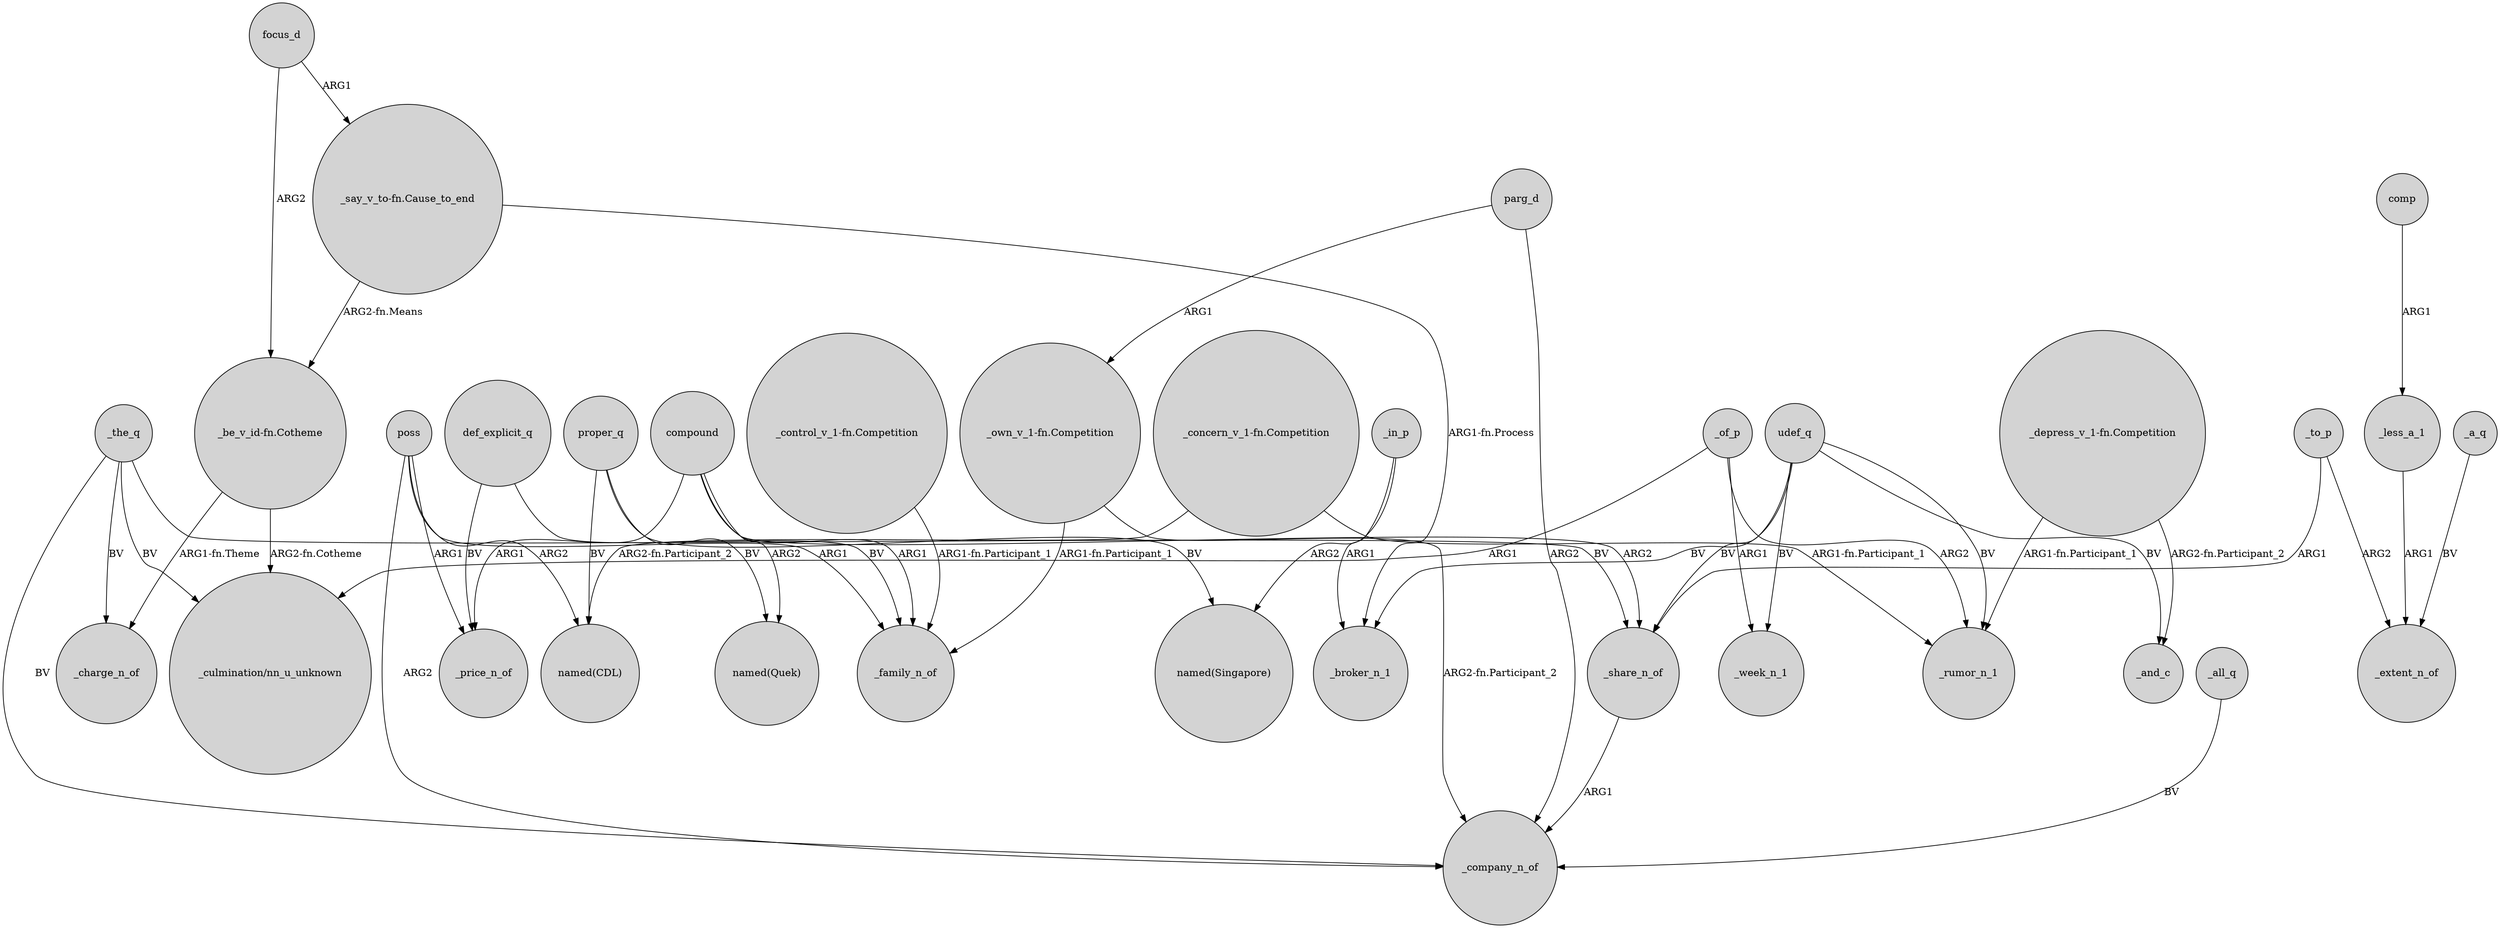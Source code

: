 digraph {
	node [shape=circle style=filled]
	focus_d -> "_be_v_id-fn.Cotheme" [label=ARG2]
	_share_n_of -> _company_n_of [label=ARG1]
	compound -> "named(Quek)" [label=ARG2]
	udef_q -> _broker_n_1 [label=BV]
	compound -> _family_n_of [label=ARG1]
	parg_d -> "_own_v_1-fn.Competition" [label=ARG1]
	focus_d -> "_say_v_to-fn.Cause_to_end" [label=ARG1]
	"_depress_v_1-fn.Competition" -> _rumor_n_1 [label="ARG1-fn.Participant_1"]
	"_say_v_to-fn.Cause_to_end" -> _broker_n_1 [label="ARG1-fn.Process"]
	_the_q -> _charge_n_of [label=BV]
	poss -> "named(CDL)" [label=ARG2]
	_less_a_1 -> _extent_n_of [label=ARG1]
	"_control_v_1-fn.Competition" -> _family_n_of [label="ARG1-fn.Participant_1"]
	_of_p -> _rumor_n_1 [label=ARG2]
	proper_q -> "named(Quek)" [label=BV]
	_the_q -> _share_n_of [label=BV]
	_of_p -> _week_n_1 [label=ARG1]
	parg_d -> _company_n_of [label=ARG2]
	_a_q -> _extent_n_of [label=BV]
	_to_p -> _extent_n_of [label=ARG2]
	udef_q -> _and_c [label=BV]
	proper_q -> "named(Singapore)" [label=BV]
	"_be_v_id-fn.Cotheme" -> _charge_n_of [label="ARG1-fn.Theme"]
	_in_p -> _broker_n_1 [label=ARG1]
	_the_q -> "_culmination/nn_u_unknown" [label=BV]
	"_say_v_to-fn.Cause_to_end" -> "_be_v_id-fn.Cotheme" [label="ARG2-fn.Means"]
	_in_p -> "named(Singapore)" [label=ARG2]
	comp -> _less_a_1 [label=ARG1]
	udef_q -> _week_n_1 [label=BV]
	poss -> _price_n_of [label=ARG1]
	poss -> _company_n_of [label=ARG2]
	def_explicit_q -> _family_n_of [label=BV]
	"_be_v_id-fn.Cotheme" -> "_culmination/nn_u_unknown" [label="ARG2-fn.Cotheme"]
	"_concern_v_1-fn.Competition" -> _rumor_n_1 [label="ARG1-fn.Participant_1"]
	_to_p -> _share_n_of [label=ARG1]
	udef_q -> _share_n_of [label=BV]
	poss -> _family_n_of [label=ARG1]
	_of_p -> "_culmination/nn_u_unknown" [label=ARG1]
	compound -> _share_n_of [label=ARG2]
	_all_q -> _company_n_of [label=BV]
	"_depress_v_1-fn.Competition" -> _and_c [label="ARG2-fn.Participant_2"]
	udef_q -> _rumor_n_1 [label=BV]
	"_own_v_1-fn.Competition" -> _family_n_of [label="ARG1-fn.Participant_1"]
	compound -> _price_n_of [label=ARG1]
	proper_q -> "named(CDL)" [label=BV]
	_the_q -> _company_n_of [label=BV]
	"_own_v_1-fn.Competition" -> _company_n_of [label="ARG2-fn.Participant_2"]
	"_concern_v_1-fn.Competition" -> "named(CDL)" [label="ARG2-fn.Participant_2"]
	def_explicit_q -> _price_n_of [label=BV]
}
